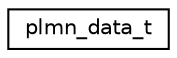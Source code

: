 digraph "Graphical Class Hierarchy"
{
 // LATEX_PDF_SIZE
  edge [fontname="Helvetica",fontsize="10",labelfontname="Helvetica",labelfontsize="10"];
  node [fontname="Helvetica",fontsize="10",shape=record];
  rankdir="LR";
  Node0 [label="plmn_data_t",height=0.2,width=0.4,color="black", fillcolor="white", style="filled",URL="$structplmn__data__t.html",tooltip=" "];
}
